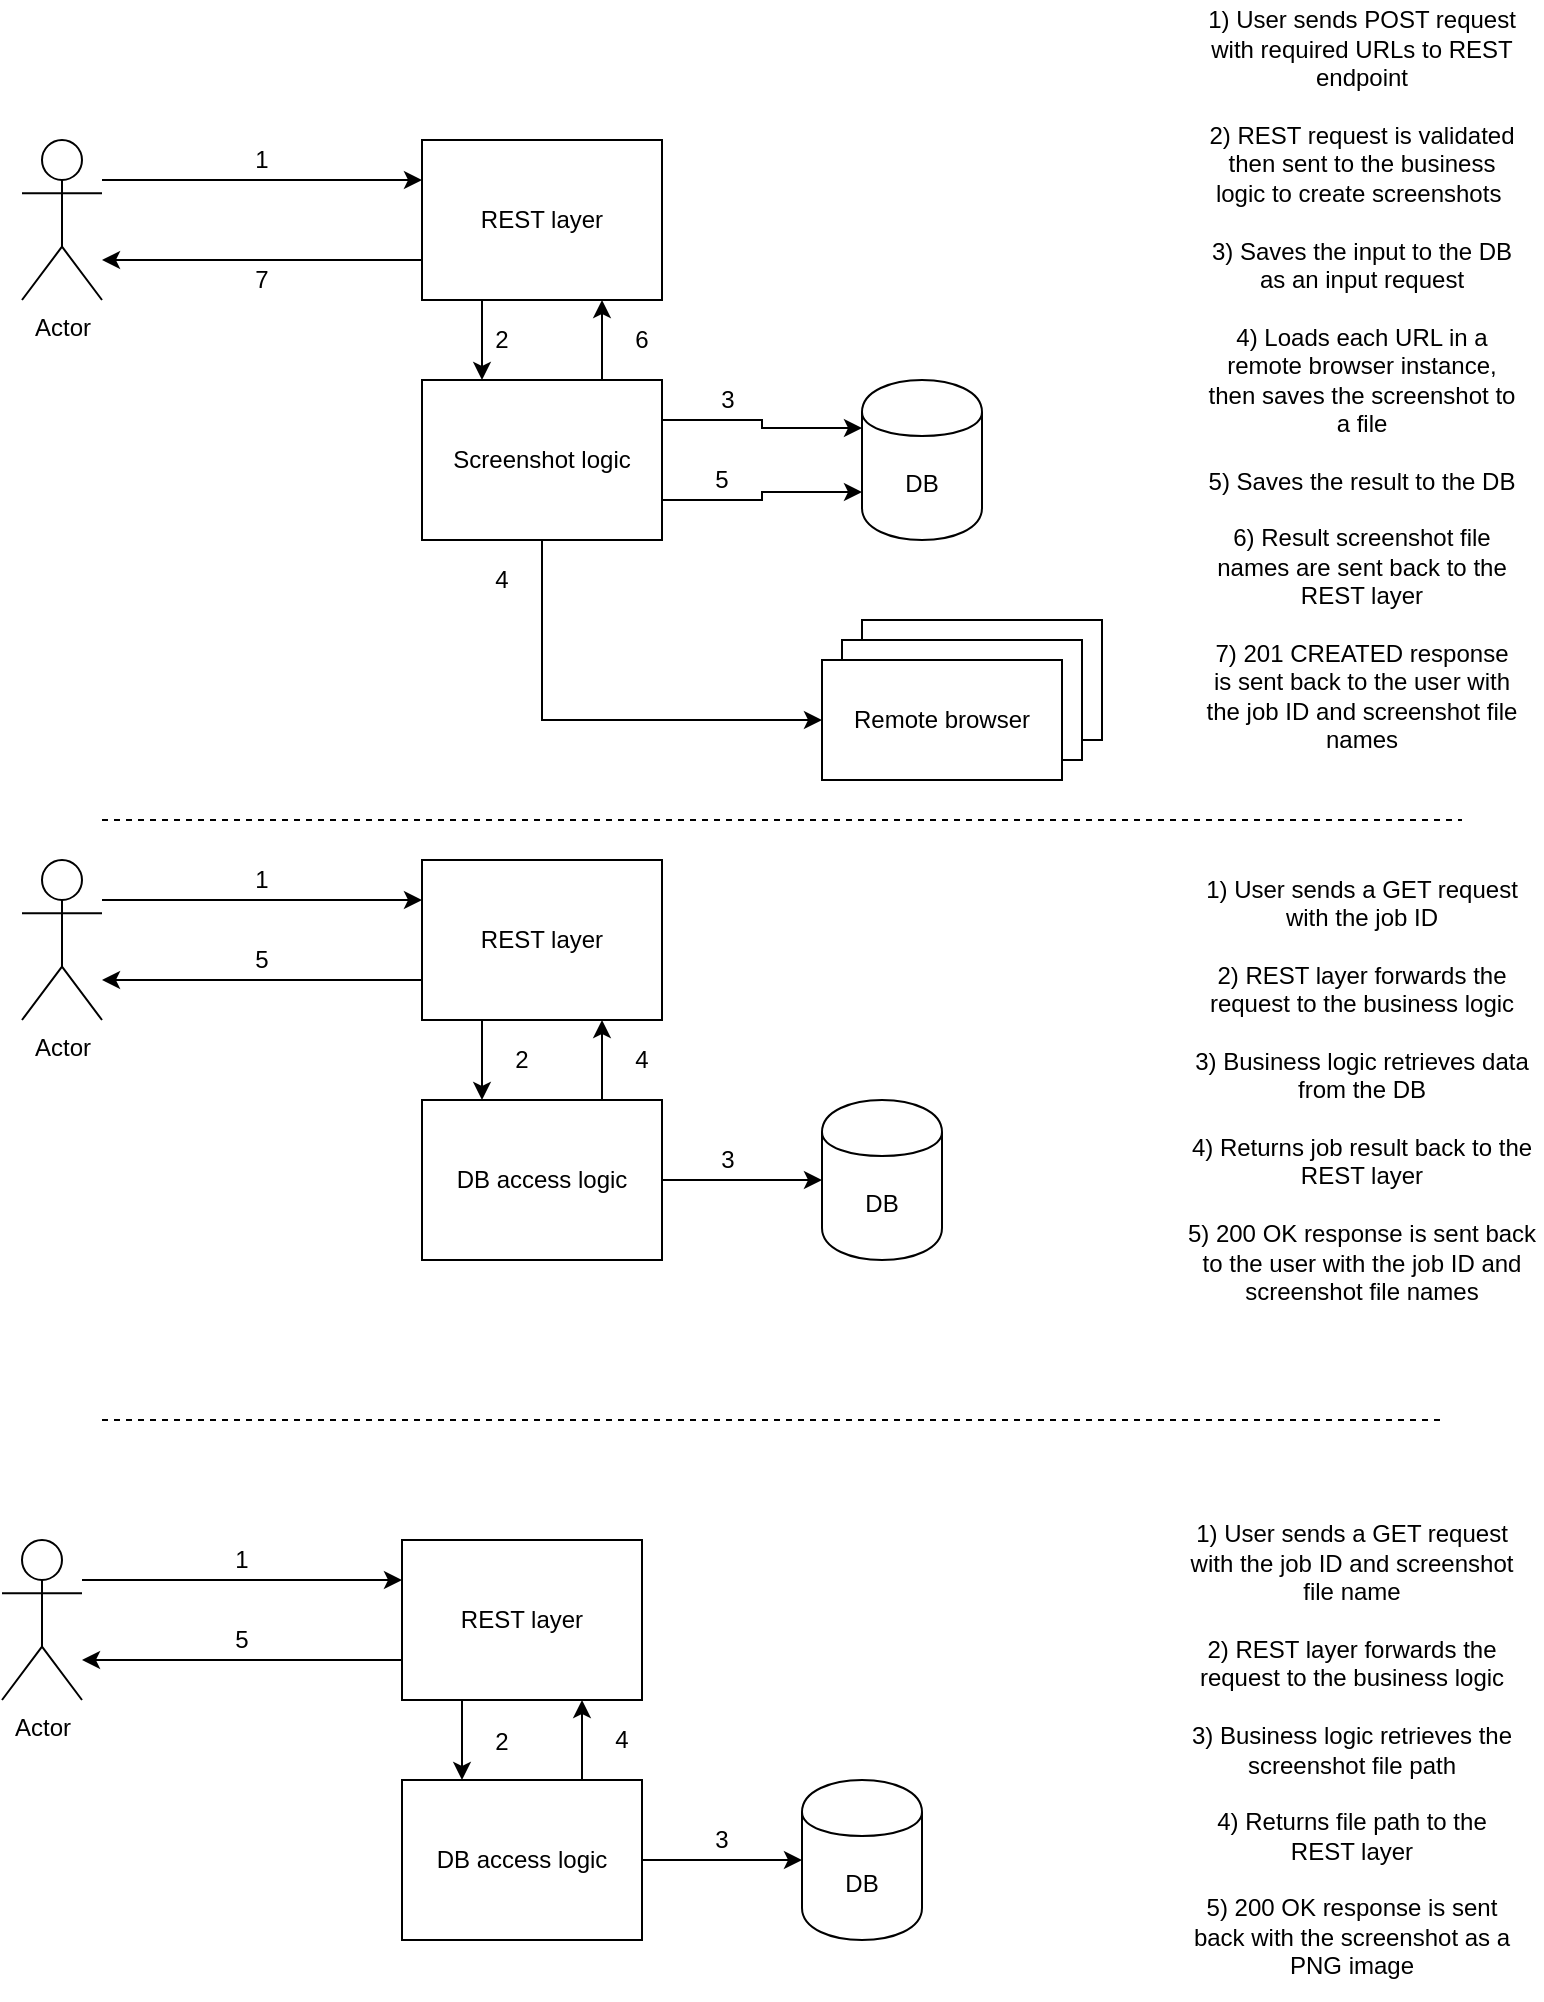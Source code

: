 <mxfile version="10.8.4" type="device"><diagram id="KNJOQOcveNV-C_RFtQlE" name="Page-1"><mxGraphModel dx="1362" dy="596" grid="1" gridSize="10" guides="1" tooltips="1" connect="1" arrows="1" fold="1" page="1" pageScale="1" pageWidth="827" pageHeight="1169" math="0" shadow="0"><root><mxCell id="0"/><mxCell id="1" parent="0"/><mxCell id="POuqV3GvB5eswisFRr92-1" value="Actor" style="shape=umlActor;verticalLabelPosition=bottom;labelBackgroundColor=#ffffff;verticalAlign=top;html=1;outlineConnect=0;" vertex="1" parent="1"><mxGeometry x="40" y="80" width="40" height="80" as="geometry"/></mxCell><mxCell id="POuqV3GvB5eswisFRr92-16" style="edgeStyle=orthogonalEdgeStyle;rounded=0;orthogonalLoop=1;jettySize=auto;html=1;exitX=0.25;exitY=1;exitDx=0;exitDy=0;entryX=0.25;entryY=0;entryDx=0;entryDy=0;" edge="1" parent="1" source="POuqV3GvB5eswisFRr92-2" target="POuqV3GvB5eswisFRr92-5"><mxGeometry relative="1" as="geometry"/></mxCell><mxCell id="POuqV3GvB5eswisFRr92-56" style="edgeStyle=orthogonalEdgeStyle;rounded=0;orthogonalLoop=1;jettySize=auto;html=1;exitX=0;exitY=0.75;exitDx=0;exitDy=0;" edge="1" parent="1" source="POuqV3GvB5eswisFRr92-2"><mxGeometry relative="1" as="geometry"><mxPoint x="80" y="140" as="targetPoint"/></mxGeometry></mxCell><mxCell id="POuqV3GvB5eswisFRr92-2" value="REST layer&lt;br&gt;" style="rounded=0;whiteSpace=wrap;html=1;" vertex="1" parent="1"><mxGeometry x="240" y="80" width="120" height="80" as="geometry"/></mxCell><mxCell id="POuqV3GvB5eswisFRr92-3" value="1) User sends POST request with required URLs to REST endpoint&lt;br&gt;&lt;br&gt;2) REST request is validated then sent to the business logic to create screenshots&amp;nbsp;&lt;br&gt;&lt;br&gt;3) Saves the input to the DB as an input request&lt;br&gt;&lt;br&gt;4) Loads each URL in a remote browser instance, then saves the screenshot to a file&lt;br&gt;&lt;br&gt;5) Saves the result to the DB&lt;br&gt;&lt;br&gt;6) Result screenshot file names are sent back to the REST layer&lt;br&gt;&lt;br&gt;7) 201 CREATED response is sent back to the user with the job ID and screenshot file names&lt;br&gt;" style="text;html=1;strokeColor=none;fillColor=none;align=center;verticalAlign=middle;whiteSpace=wrap;rounded=0;" vertex="1" parent="1"><mxGeometry x="630" y="10" width="160" height="380" as="geometry"/></mxCell><mxCell id="POuqV3GvB5eswisFRr92-4" value="" style="endArrow=classic;html=1;entryX=0;entryY=0.25;entryDx=0;entryDy=0;" edge="1" parent="1" target="POuqV3GvB5eswisFRr92-2"><mxGeometry width="50" height="50" relative="1" as="geometry"><mxPoint x="80" y="100" as="sourcePoint"/><mxPoint x="90" y="460" as="targetPoint"/></mxGeometry></mxCell><mxCell id="POuqV3GvB5eswisFRr92-17" style="edgeStyle=orthogonalEdgeStyle;rounded=0;orthogonalLoop=1;jettySize=auto;html=1;exitX=0.5;exitY=1;exitDx=0;exitDy=0;entryX=0;entryY=0.5;entryDx=0;entryDy=0;" edge="1" parent="1" source="POuqV3GvB5eswisFRr92-5" target="POuqV3GvB5eswisFRr92-12"><mxGeometry relative="1" as="geometry"/></mxCell><mxCell id="POuqV3GvB5eswisFRr92-23" style="edgeStyle=orthogonalEdgeStyle;rounded=0;orthogonalLoop=1;jettySize=auto;html=1;exitX=1;exitY=0.75;exitDx=0;exitDy=0;entryX=0;entryY=0.7;entryDx=0;entryDy=0;" edge="1" parent="1" source="POuqV3GvB5eswisFRr92-5" target="POuqV3GvB5eswisFRr92-13"><mxGeometry relative="1" as="geometry"/></mxCell><mxCell id="POuqV3GvB5eswisFRr92-25" style="edgeStyle=orthogonalEdgeStyle;rounded=0;orthogonalLoop=1;jettySize=auto;html=1;exitX=1;exitY=0.25;exitDx=0;exitDy=0;entryX=0;entryY=0.3;entryDx=0;entryDy=0;" edge="1" parent="1" source="POuqV3GvB5eswisFRr92-5" target="POuqV3GvB5eswisFRr92-13"><mxGeometry relative="1" as="geometry"/></mxCell><mxCell id="POuqV3GvB5eswisFRr92-55" style="edgeStyle=orthogonalEdgeStyle;rounded=0;orthogonalLoop=1;jettySize=auto;html=1;exitX=0.75;exitY=0;exitDx=0;exitDy=0;entryX=0.75;entryY=1;entryDx=0;entryDy=0;" edge="1" parent="1" source="POuqV3GvB5eswisFRr92-5" target="POuqV3GvB5eswisFRr92-2"><mxGeometry relative="1" as="geometry"/></mxCell><mxCell id="POuqV3GvB5eswisFRr92-5" value="Screenshot logic" style="rounded=0;whiteSpace=wrap;html=1;" vertex="1" parent="1"><mxGeometry x="240" y="200" width="120" height="80" as="geometry"/></mxCell><mxCell id="POuqV3GvB5eswisFRr92-9" value="" style="rounded=0;whiteSpace=wrap;html=1;" vertex="1" parent="1"><mxGeometry x="460" y="320" width="120" height="60" as="geometry"/></mxCell><mxCell id="POuqV3GvB5eswisFRr92-11" value="" style="rounded=0;whiteSpace=wrap;html=1;" vertex="1" parent="1"><mxGeometry x="450" y="330" width="120" height="60" as="geometry"/></mxCell><mxCell id="POuqV3GvB5eswisFRr92-12" value="Remote browser" style="rounded=0;whiteSpace=wrap;html=1;" vertex="1" parent="1"><mxGeometry x="440" y="340" width="120" height="60" as="geometry"/></mxCell><mxCell id="POuqV3GvB5eswisFRr92-13" value="DB&lt;br&gt;" style="shape=cylinder;whiteSpace=wrap;html=1;boundedLbl=1;backgroundOutline=1;" vertex="1" parent="1"><mxGeometry x="460" y="200" width="60" height="80" as="geometry"/></mxCell><mxCell id="POuqV3GvB5eswisFRr92-19" value="2" style="text;html=1;strokeColor=none;fillColor=none;align=center;verticalAlign=middle;whiteSpace=wrap;rounded=0;" vertex="1" parent="1"><mxGeometry x="260" y="170" width="40" height="20" as="geometry"/></mxCell><mxCell id="POuqV3GvB5eswisFRr92-20" value="3" style="text;html=1;strokeColor=none;fillColor=none;align=center;verticalAlign=middle;whiteSpace=wrap;rounded=0;" vertex="1" parent="1"><mxGeometry x="373" y="200" width="40" height="20" as="geometry"/></mxCell><mxCell id="POuqV3GvB5eswisFRr92-21" value="4" style="text;html=1;strokeColor=none;fillColor=none;align=center;verticalAlign=middle;whiteSpace=wrap;rounded=0;" vertex="1" parent="1"><mxGeometry x="260" y="290" width="40" height="20" as="geometry"/></mxCell><mxCell id="POuqV3GvB5eswisFRr92-26" value="5" style="text;html=1;strokeColor=none;fillColor=none;align=center;verticalAlign=middle;whiteSpace=wrap;rounded=0;" vertex="1" parent="1"><mxGeometry x="370" y="240" width="40" height="20" as="geometry"/></mxCell><mxCell id="POuqV3GvB5eswisFRr92-29" value="Actor" style="shape=umlActor;verticalLabelPosition=bottom;labelBackgroundColor=#ffffff;verticalAlign=top;html=1;outlineConnect=0;" vertex="1" parent="1"><mxGeometry x="40" y="440" width="40" height="80" as="geometry"/></mxCell><mxCell id="POuqV3GvB5eswisFRr92-59" style="edgeStyle=orthogonalEdgeStyle;rounded=0;orthogonalLoop=1;jettySize=auto;html=1;exitX=0.25;exitY=1;exitDx=0;exitDy=0;entryX=0.25;entryY=0;entryDx=0;entryDy=0;" edge="1" parent="1" source="POuqV3GvB5eswisFRr92-30" target="POuqV3GvB5eswisFRr92-31"><mxGeometry relative="1" as="geometry"/></mxCell><mxCell id="POuqV3GvB5eswisFRr92-67" style="edgeStyle=orthogonalEdgeStyle;rounded=0;orthogonalLoop=1;jettySize=auto;html=1;exitX=0;exitY=0.75;exitDx=0;exitDy=0;" edge="1" parent="1" source="POuqV3GvB5eswisFRr92-30"><mxGeometry relative="1" as="geometry"><mxPoint x="80" y="500" as="targetPoint"/></mxGeometry></mxCell><mxCell id="POuqV3GvB5eswisFRr92-30" value="REST layer" style="rounded=0;whiteSpace=wrap;html=1;" vertex="1" parent="1"><mxGeometry x="240" y="440" width="120" height="80" as="geometry"/></mxCell><mxCell id="POuqV3GvB5eswisFRr92-60" style="edgeStyle=orthogonalEdgeStyle;rounded=0;orthogonalLoop=1;jettySize=auto;html=1;exitX=0.75;exitY=0;exitDx=0;exitDy=0;entryX=0.75;entryY=1;entryDx=0;entryDy=0;" edge="1" parent="1" source="POuqV3GvB5eswisFRr92-31" target="POuqV3GvB5eswisFRr92-30"><mxGeometry relative="1" as="geometry"/></mxCell><mxCell id="POuqV3GvB5eswisFRr92-66" style="edgeStyle=orthogonalEdgeStyle;rounded=0;orthogonalLoop=1;jettySize=auto;html=1;exitX=1;exitY=0.5;exitDx=0;exitDy=0;entryX=0;entryY=0.5;entryDx=0;entryDy=0;" edge="1" parent="1" source="POuqV3GvB5eswisFRr92-31" target="POuqV3GvB5eswisFRr92-65"><mxGeometry relative="1" as="geometry"/></mxCell><mxCell id="POuqV3GvB5eswisFRr92-31" value="DB access logic" style="rounded=0;whiteSpace=wrap;html=1;" vertex="1" parent="1"><mxGeometry x="240" y="560" width="120" height="80" as="geometry"/></mxCell><mxCell id="POuqV3GvB5eswisFRr92-36" value="" style="endArrow=none;dashed=1;html=1;" edge="1" parent="1"><mxGeometry width="50" height="50" relative="1" as="geometry"><mxPoint x="80" y="420" as="sourcePoint"/><mxPoint x="760" y="420" as="targetPoint"/></mxGeometry></mxCell><mxCell id="POuqV3GvB5eswisFRr92-41" value="" style="endArrow=classic;html=1;entryX=0;entryY=0.25;entryDx=0;entryDy=0;" edge="1" parent="1" target="POuqV3GvB5eswisFRr92-30"><mxGeometry width="50" height="50" relative="1" as="geometry"><mxPoint x="80" y="460" as="sourcePoint"/><mxPoint x="140" y="460" as="targetPoint"/></mxGeometry></mxCell><mxCell id="POuqV3GvB5eswisFRr92-57" value="6" style="text;html=1;strokeColor=none;fillColor=none;align=center;verticalAlign=middle;whiteSpace=wrap;rounded=0;" vertex="1" parent="1"><mxGeometry x="330" y="170" width="40" height="20" as="geometry"/></mxCell><mxCell id="POuqV3GvB5eswisFRr92-58" value="7" style="text;html=1;strokeColor=none;fillColor=none;align=center;verticalAlign=middle;whiteSpace=wrap;rounded=0;" vertex="1" parent="1"><mxGeometry x="140" y="140" width="40" height="20" as="geometry"/></mxCell><mxCell id="POuqV3GvB5eswisFRr92-65" value="DB" style="shape=cylinder;whiteSpace=wrap;html=1;boundedLbl=1;backgroundOutline=1;" vertex="1" parent="1"><mxGeometry x="440" y="560" width="60" height="80" as="geometry"/></mxCell><mxCell id="POuqV3GvB5eswisFRr92-69" value="Actor" style="shape=umlActor;verticalLabelPosition=bottom;labelBackgroundColor=#ffffff;verticalAlign=top;html=1;outlineConnect=0;" vertex="1" parent="1"><mxGeometry x="30" y="780" width="40" height="80" as="geometry"/></mxCell><mxCell id="POuqV3GvB5eswisFRr92-70" style="edgeStyle=orthogonalEdgeStyle;rounded=0;orthogonalLoop=1;jettySize=auto;html=1;exitX=0.25;exitY=1;exitDx=0;exitDy=0;entryX=0.25;entryY=0;entryDx=0;entryDy=0;" edge="1" parent="1" source="POuqV3GvB5eswisFRr92-72" target="POuqV3GvB5eswisFRr92-75"><mxGeometry relative="1" as="geometry"/></mxCell><mxCell id="POuqV3GvB5eswisFRr92-71" style="edgeStyle=orthogonalEdgeStyle;rounded=0;orthogonalLoop=1;jettySize=auto;html=1;exitX=0;exitY=0.75;exitDx=0;exitDy=0;" edge="1" parent="1" source="POuqV3GvB5eswisFRr92-72"><mxGeometry relative="1" as="geometry"><mxPoint x="70" y="840" as="targetPoint"/></mxGeometry></mxCell><mxCell id="POuqV3GvB5eswisFRr92-72" value="REST layer" style="rounded=0;whiteSpace=wrap;html=1;" vertex="1" parent="1"><mxGeometry x="230" y="780" width="120" height="80" as="geometry"/></mxCell><mxCell id="POuqV3GvB5eswisFRr92-73" style="edgeStyle=orthogonalEdgeStyle;rounded=0;orthogonalLoop=1;jettySize=auto;html=1;exitX=0.75;exitY=0;exitDx=0;exitDy=0;entryX=0.75;entryY=1;entryDx=0;entryDy=0;" edge="1" parent="1" source="POuqV3GvB5eswisFRr92-75" target="POuqV3GvB5eswisFRr92-72"><mxGeometry relative="1" as="geometry"/></mxCell><mxCell id="POuqV3GvB5eswisFRr92-74" style="edgeStyle=orthogonalEdgeStyle;rounded=0;orthogonalLoop=1;jettySize=auto;html=1;exitX=1;exitY=0.5;exitDx=0;exitDy=0;entryX=0;entryY=0.5;entryDx=0;entryDy=0;" edge="1" parent="1" source="POuqV3GvB5eswisFRr92-75" target="POuqV3GvB5eswisFRr92-77"><mxGeometry relative="1" as="geometry"/></mxCell><mxCell id="POuqV3GvB5eswisFRr92-75" value="DB access logic" style="rounded=0;whiteSpace=wrap;html=1;" vertex="1" parent="1"><mxGeometry x="230" y="900" width="120" height="80" as="geometry"/></mxCell><mxCell id="POuqV3GvB5eswisFRr92-76" value="" style="endArrow=classic;html=1;entryX=0;entryY=0.25;entryDx=0;entryDy=0;" edge="1" parent="1" target="POuqV3GvB5eswisFRr92-72"><mxGeometry width="50" height="50" relative="1" as="geometry"><mxPoint x="70" y="800" as="sourcePoint"/><mxPoint x="130" y="800" as="targetPoint"/></mxGeometry></mxCell><mxCell id="POuqV3GvB5eswisFRr92-77" value="DB" style="shape=cylinder;whiteSpace=wrap;html=1;boundedLbl=1;backgroundOutline=1;" vertex="1" parent="1"><mxGeometry x="430" y="900" width="60" height="80" as="geometry"/></mxCell><mxCell id="POuqV3GvB5eswisFRr92-78" value="1) User sends a GET request with the job ID&lt;br&gt;&lt;br&gt;2) REST layer forwards the request to the business logic&lt;br&gt;&lt;br&gt;3) Business logic retrieves data from the DB&lt;br&gt;&lt;br&gt;4) Returns job result back to the REST layer&lt;br&gt;&lt;br&gt;5) 200 OK response is sent back to the user with the job ID and screenshot file names&lt;br&gt;" style="text;html=1;strokeColor=none;fillColor=none;align=center;verticalAlign=middle;whiteSpace=wrap;rounded=0;" vertex="1" parent="1"><mxGeometry x="620" y="440" width="180" height="230" as="geometry"/></mxCell><mxCell id="POuqV3GvB5eswisFRr92-81" value="" style="endArrow=none;dashed=1;html=1;" edge="1" parent="1"><mxGeometry width="50" height="50" relative="1" as="geometry"><mxPoint x="80" y="720" as="sourcePoint"/><mxPoint x="750" y="720" as="targetPoint"/></mxGeometry></mxCell><mxCell id="POuqV3GvB5eswisFRr92-82" value="1) User sends a GET request with the job ID and screenshot file name&lt;br&gt;&lt;br&gt;2) REST layer forwards the request to the business logic&lt;br&gt;&lt;br&gt;3) Business logic retrieves the screenshot file path&lt;br&gt;&lt;br&gt;4) Returns file path to the REST layer&lt;br&gt;&lt;br&gt;5) 200 OK response is sent back with the screenshot as a PNG image&lt;br&gt;" style="text;html=1;strokeColor=none;fillColor=none;align=center;verticalAlign=middle;whiteSpace=wrap;rounded=0;" vertex="1" parent="1"><mxGeometry x="620" y="760" width="170" height="250" as="geometry"/></mxCell><mxCell id="POuqV3GvB5eswisFRr92-83" value="1&lt;br&gt;" style="text;html=1;strokeColor=none;fillColor=none;align=center;verticalAlign=middle;whiteSpace=wrap;rounded=0;" vertex="1" parent="1"><mxGeometry x="140" y="440" width="40" height="20" as="geometry"/></mxCell><mxCell id="POuqV3GvB5eswisFRr92-84" value="1&lt;br&gt;" style="text;html=1;strokeColor=none;fillColor=none;align=center;verticalAlign=middle;whiteSpace=wrap;rounded=0;" vertex="1" parent="1"><mxGeometry x="130" y="780" width="40" height="20" as="geometry"/></mxCell><mxCell id="POuqV3GvB5eswisFRr92-85" value="1&lt;br&gt;" style="text;html=1;strokeColor=none;fillColor=none;align=center;verticalAlign=middle;whiteSpace=wrap;rounded=0;" vertex="1" parent="1"><mxGeometry x="140" y="80" width="40" height="20" as="geometry"/></mxCell><mxCell id="POuqV3GvB5eswisFRr92-86" value="2" style="text;html=1;strokeColor=none;fillColor=none;align=center;verticalAlign=middle;whiteSpace=wrap;rounded=0;" vertex="1" parent="1"><mxGeometry x="270" y="530" width="40" height="20" as="geometry"/></mxCell><mxCell id="POuqV3GvB5eswisFRr92-87" value="2" style="text;html=1;strokeColor=none;fillColor=none;align=center;verticalAlign=middle;whiteSpace=wrap;rounded=0;" vertex="1" parent="1"><mxGeometry x="260" y="871" width="40" height="20" as="geometry"/></mxCell><mxCell id="POuqV3GvB5eswisFRr92-88" value="3" style="text;html=1;strokeColor=none;fillColor=none;align=center;verticalAlign=middle;whiteSpace=wrap;rounded=0;" vertex="1" parent="1"><mxGeometry x="373" y="580" width="40" height="20" as="geometry"/></mxCell><mxCell id="POuqV3GvB5eswisFRr92-89" value="3" style="text;html=1;strokeColor=none;fillColor=none;align=center;verticalAlign=middle;whiteSpace=wrap;rounded=0;" vertex="1" parent="1"><mxGeometry x="370" y="920" width="40" height="20" as="geometry"/></mxCell><mxCell id="POuqV3GvB5eswisFRr92-90" value="4" style="text;html=1;strokeColor=none;fillColor=none;align=center;verticalAlign=middle;whiteSpace=wrap;rounded=0;" vertex="1" parent="1"><mxGeometry x="330" y="530" width="40" height="20" as="geometry"/></mxCell><mxCell id="POuqV3GvB5eswisFRr92-91" value="4" style="text;html=1;strokeColor=none;fillColor=none;align=center;verticalAlign=middle;whiteSpace=wrap;rounded=0;" vertex="1" parent="1"><mxGeometry x="320" y="870" width="40" height="20" as="geometry"/></mxCell><mxCell id="POuqV3GvB5eswisFRr92-92" value="5" style="text;html=1;strokeColor=none;fillColor=none;align=center;verticalAlign=middle;whiteSpace=wrap;rounded=0;" vertex="1" parent="1"><mxGeometry x="140" y="480" width="40" height="20" as="geometry"/></mxCell><mxCell id="POuqV3GvB5eswisFRr92-93" value="5" style="text;html=1;strokeColor=none;fillColor=none;align=center;verticalAlign=middle;whiteSpace=wrap;rounded=0;" vertex="1" parent="1"><mxGeometry x="130" y="820" width="40" height="20" as="geometry"/></mxCell></root></mxGraphModel></diagram></mxfile>